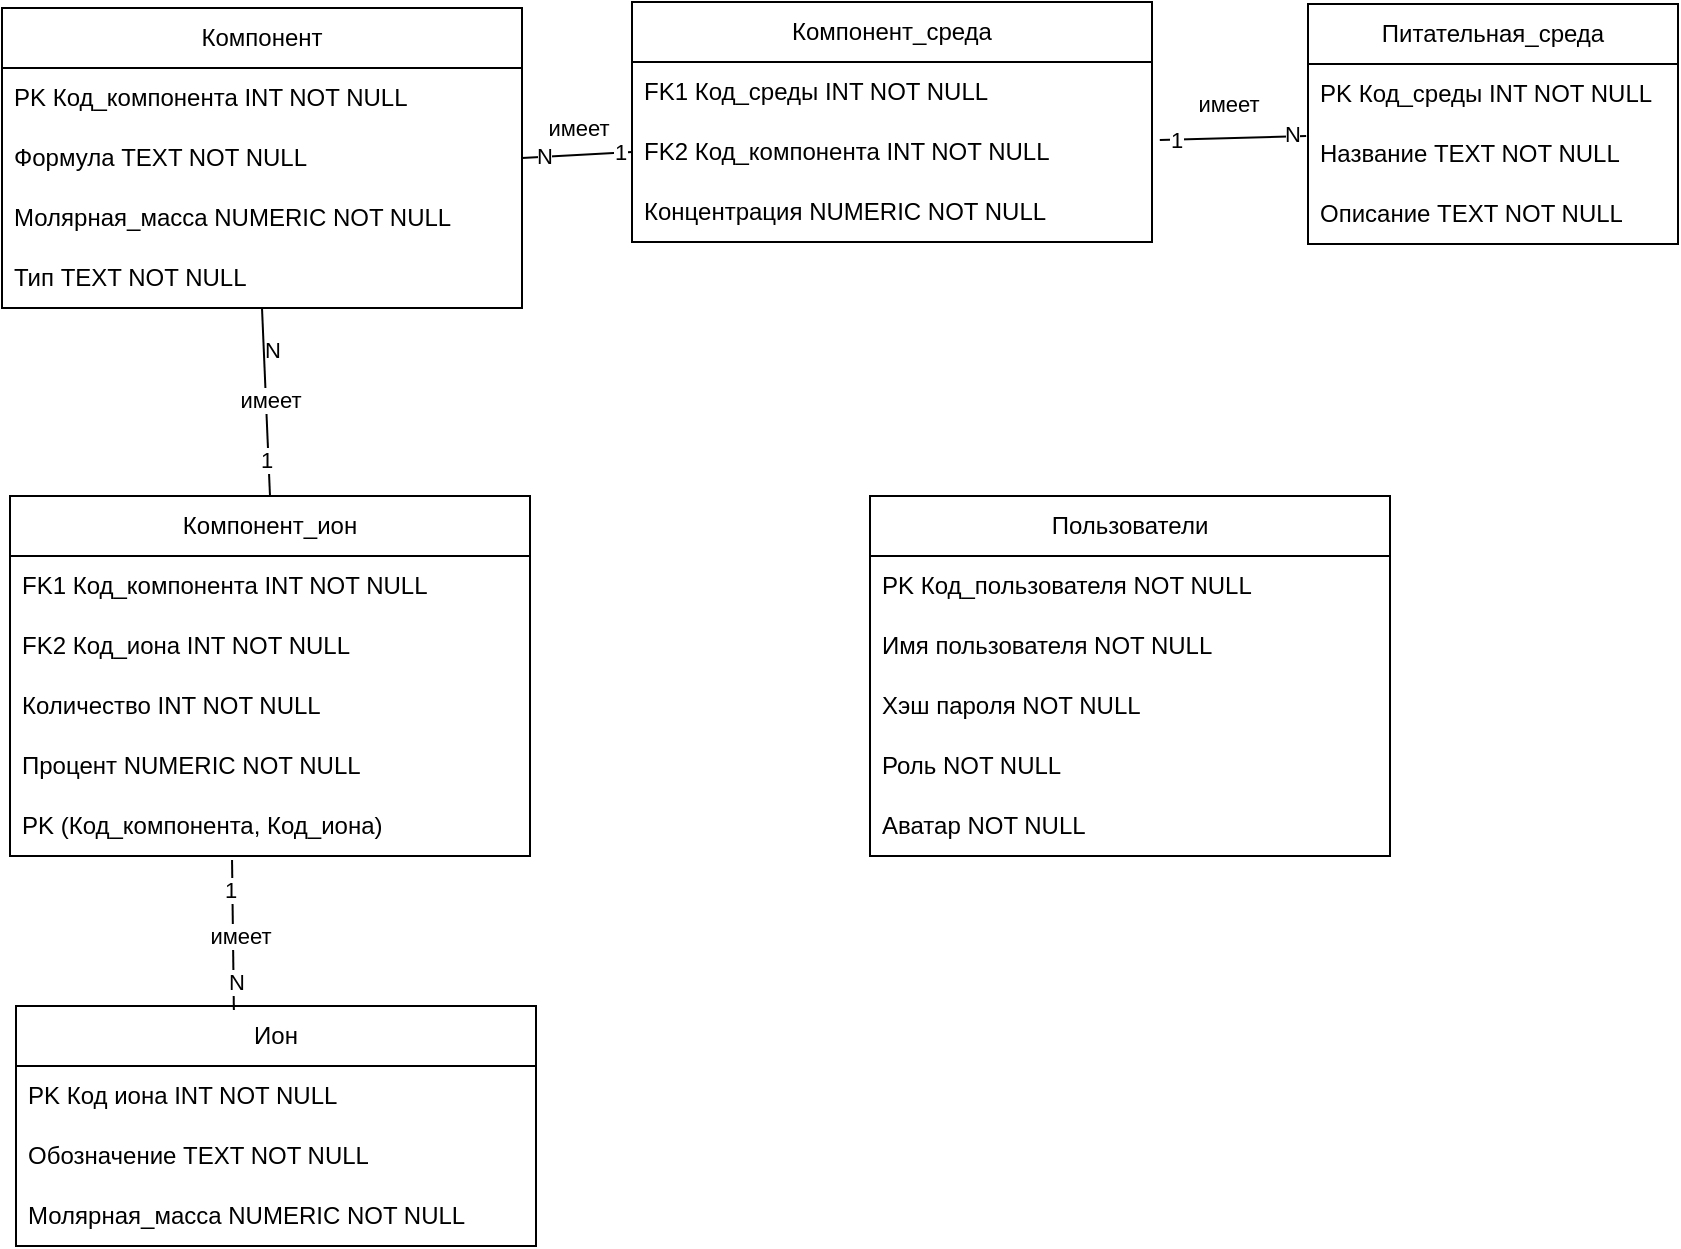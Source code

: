 <mxfile version="24.4.8" type="github">
  <diagram name="Page-1" id="UjCzz5jqUncTw9lYgrgC">
    <mxGraphModel dx="2049" dy="1116" grid="0" gridSize="10" guides="0" tooltips="1" connect="1" arrows="1" fold="1" page="1" pageScale="1" pageWidth="850" pageHeight="1100" math="0" shadow="0">
      <root>
        <mxCell id="0" />
        <mxCell id="1" parent="0" />
        <mxCell id="sDzUgQUhH_i5pspMeu1I-30" value="Ион" style="swimlane;fontStyle=0;childLayout=stackLayout;horizontal=1;startSize=30;horizontalStack=0;resizeParent=1;resizeParentMax=0;resizeLast=0;collapsible=1;marginBottom=0;whiteSpace=wrap;html=1;" parent="1" vertex="1">
          <mxGeometry x="14" y="547" width="260" height="120" as="geometry" />
        </mxCell>
        <mxCell id="sDzUgQUhH_i5pspMeu1I-31" value="PK Код иона INT NOT NULL" style="text;strokeColor=none;fillColor=none;align=left;verticalAlign=middle;spacingLeft=4;spacingRight=4;overflow=hidden;points=[[0,0.5],[1,0.5]];portConstraint=eastwest;rotatable=0;whiteSpace=wrap;html=1;" parent="sDzUgQUhH_i5pspMeu1I-30" vertex="1">
          <mxGeometry y="30" width="260" height="30" as="geometry" />
        </mxCell>
        <mxCell id="sDzUgQUhH_i5pspMeu1I-32" value="&lt;div&gt;Обозначение TEXT NOT NULL&lt;br&gt;&lt;/div&gt;" style="text;strokeColor=none;fillColor=none;align=left;verticalAlign=middle;spacingLeft=4;spacingRight=4;overflow=hidden;points=[[0,0.5],[1,0.5]];portConstraint=eastwest;rotatable=0;whiteSpace=wrap;html=1;" parent="sDzUgQUhH_i5pspMeu1I-30" vertex="1">
          <mxGeometry y="60" width="260" height="30" as="geometry" />
        </mxCell>
        <mxCell id="sDzUgQUhH_i5pspMeu1I-33" value="Молярная_масса NUMERIC NOT NULL" style="text;strokeColor=none;fillColor=none;align=left;verticalAlign=middle;spacingLeft=4;spacingRight=4;overflow=hidden;points=[[0,0.5],[1,0.5]];portConstraint=eastwest;rotatable=0;whiteSpace=wrap;html=1;" parent="sDzUgQUhH_i5pspMeu1I-30" vertex="1">
          <mxGeometry y="90" width="260" height="30" as="geometry" />
        </mxCell>
        <mxCell id="sDzUgQUhH_i5pspMeu1I-35" value="Питательная_среда" style="swimlane;fontStyle=0;childLayout=stackLayout;horizontal=1;startSize=30;horizontalStack=0;resizeParent=1;resizeParentMax=0;resizeLast=0;collapsible=1;marginBottom=0;whiteSpace=wrap;html=1;" parent="1" vertex="1">
          <mxGeometry x="660" y="46" width="185" height="120" as="geometry" />
        </mxCell>
        <mxCell id="sDzUgQUhH_i5pspMeu1I-36" value="PK Код_среды INT NOT NULL" style="text;strokeColor=none;fillColor=none;align=left;verticalAlign=middle;spacingLeft=4;spacingRight=4;overflow=hidden;points=[[0,0.5],[1,0.5]];portConstraint=eastwest;rotatable=0;whiteSpace=wrap;html=1;" parent="sDzUgQUhH_i5pspMeu1I-35" vertex="1">
          <mxGeometry y="30" width="185" height="30" as="geometry" />
        </mxCell>
        <mxCell id="sDzUgQUhH_i5pspMeu1I-37" value="Название TEXT NOT NULL" style="text;strokeColor=none;fillColor=none;align=left;verticalAlign=middle;spacingLeft=4;spacingRight=4;overflow=hidden;points=[[0,0.5],[1,0.5]];portConstraint=eastwest;rotatable=0;whiteSpace=wrap;html=1;" parent="sDzUgQUhH_i5pspMeu1I-35" vertex="1">
          <mxGeometry y="60" width="185" height="30" as="geometry" />
        </mxCell>
        <mxCell id="sDzUgQUhH_i5pspMeu1I-38" value="Описание TEXT NOT NULL" style="text;strokeColor=none;fillColor=none;align=left;verticalAlign=middle;spacingLeft=4;spacingRight=4;overflow=hidden;points=[[0,0.5],[1,0.5]];portConstraint=eastwest;rotatable=0;whiteSpace=wrap;html=1;" parent="sDzUgQUhH_i5pspMeu1I-35" vertex="1">
          <mxGeometry y="90" width="185" height="30" as="geometry" />
        </mxCell>
        <mxCell id="sDzUgQUhH_i5pspMeu1I-39" value="Компонент" style="swimlane;fontStyle=0;childLayout=stackLayout;horizontal=1;startSize=30;horizontalStack=0;resizeParent=1;resizeParentMax=0;resizeLast=0;collapsible=1;marginBottom=0;whiteSpace=wrap;html=1;" parent="1" vertex="1">
          <mxGeometry x="7" y="48" width="260" height="150" as="geometry" />
        </mxCell>
        <mxCell id="sDzUgQUhH_i5pspMeu1I-40" value="&lt;div&gt;PK Код_компонента INT NOT NULL&lt;/div&gt;" style="text;strokeColor=none;fillColor=none;align=left;verticalAlign=middle;spacingLeft=4;spacingRight=4;overflow=hidden;points=[[0,0.5],[1,0.5]];portConstraint=eastwest;rotatable=0;whiteSpace=wrap;html=1;" parent="sDzUgQUhH_i5pspMeu1I-39" vertex="1">
          <mxGeometry y="30" width="260" height="30" as="geometry" />
        </mxCell>
        <mxCell id="sDzUgQUhH_i5pspMeu1I-43" value="Формула TEXT NOT NULL" style="text;strokeColor=none;fillColor=none;align=left;verticalAlign=middle;spacingLeft=4;spacingRight=4;overflow=hidden;points=[[0,0.5],[1,0.5]];portConstraint=eastwest;rotatable=0;whiteSpace=wrap;html=1;" parent="sDzUgQUhH_i5pspMeu1I-39" vertex="1">
          <mxGeometry y="60" width="260" height="30" as="geometry" />
        </mxCell>
        <mxCell id="sDzUgQUhH_i5pspMeu1I-44" value="Молярная_масса NUMERIC NOT NULL" style="text;strokeColor=none;fillColor=none;align=left;verticalAlign=middle;spacingLeft=4;spacingRight=4;overflow=hidden;points=[[0,0.5],[1,0.5]];portConstraint=eastwest;rotatable=0;whiteSpace=wrap;html=1;" parent="sDzUgQUhH_i5pspMeu1I-39" vertex="1">
          <mxGeometry y="90" width="260" height="30" as="geometry" />
        </mxCell>
        <mxCell id="Un42Izq9luzZPMItWeDX-1" value="Тип TEXT NOT NULL" style="text;strokeColor=none;fillColor=none;align=left;verticalAlign=middle;spacingLeft=4;spacingRight=4;overflow=hidden;points=[[0,0.5],[1,0.5]];portConstraint=eastwest;rotatable=0;whiteSpace=wrap;html=1;" vertex="1" parent="sDzUgQUhH_i5pspMeu1I-39">
          <mxGeometry y="120" width="260" height="30" as="geometry" />
        </mxCell>
        <mxCell id="sDzUgQUhH_i5pspMeu1I-45" value="Пользователи" style="swimlane;fontStyle=0;childLayout=stackLayout;horizontal=1;startSize=30;horizontalStack=0;resizeParent=1;resizeParentMax=0;resizeLast=0;collapsible=1;marginBottom=0;whiteSpace=wrap;html=1;" parent="1" vertex="1">
          <mxGeometry x="441" y="292" width="260" height="180" as="geometry" />
        </mxCell>
        <mxCell id="sDzUgQUhH_i5pspMeu1I-46" value="PK Код_пользователя NOT NULL" style="text;strokeColor=none;fillColor=none;align=left;verticalAlign=middle;spacingLeft=4;spacingRight=4;overflow=hidden;points=[[0,0.5],[1,0.5]];portConstraint=eastwest;rotatable=0;whiteSpace=wrap;html=1;" parent="sDzUgQUhH_i5pspMeu1I-45" vertex="1">
          <mxGeometry y="30" width="260" height="30" as="geometry" />
        </mxCell>
        <mxCell id="sDzUgQUhH_i5pspMeu1I-47" value="Имя пользователя NOT NULL" style="text;strokeColor=none;fillColor=none;align=left;verticalAlign=middle;spacingLeft=4;spacingRight=4;overflow=hidden;points=[[0,0.5],[1,0.5]];portConstraint=eastwest;rotatable=0;whiteSpace=wrap;html=1;" parent="sDzUgQUhH_i5pspMeu1I-45" vertex="1">
          <mxGeometry y="60" width="260" height="30" as="geometry" />
        </mxCell>
        <mxCell id="sDzUgQUhH_i5pspMeu1I-48" value="Хэш пароля NOT NULL" style="text;strokeColor=none;fillColor=none;align=left;verticalAlign=middle;spacingLeft=4;spacingRight=4;overflow=hidden;points=[[0,0.5],[1,0.5]];portConstraint=eastwest;rotatable=0;whiteSpace=wrap;html=1;" parent="sDzUgQUhH_i5pspMeu1I-45" vertex="1">
          <mxGeometry y="90" width="260" height="30" as="geometry" />
        </mxCell>
        <mxCell id="sDzUgQUhH_i5pspMeu1I-49" value="Роль NOT NULL" style="text;strokeColor=none;fillColor=none;align=left;verticalAlign=middle;spacingLeft=4;spacingRight=4;overflow=hidden;points=[[0,0.5],[1,0.5]];portConstraint=eastwest;rotatable=0;whiteSpace=wrap;html=1;" parent="sDzUgQUhH_i5pspMeu1I-45" vertex="1">
          <mxGeometry y="120" width="260" height="30" as="geometry" />
        </mxCell>
        <mxCell id="sDzUgQUhH_i5pspMeu1I-50" value="Аватар NOT NULL" style="text;strokeColor=none;fillColor=none;align=left;verticalAlign=middle;spacingLeft=4;spacingRight=4;overflow=hidden;points=[[0,0.5],[1,0.5]];portConstraint=eastwest;rotatable=0;whiteSpace=wrap;html=1;" parent="sDzUgQUhH_i5pspMeu1I-45" vertex="1">
          <mxGeometry y="150" width="260" height="30" as="geometry" />
        </mxCell>
        <mxCell id="Un42Izq9luzZPMItWeDX-2" value="Компонент_ион" style="swimlane;fontStyle=0;childLayout=stackLayout;horizontal=1;startSize=30;horizontalStack=0;resizeParent=1;resizeParentMax=0;resizeLast=0;collapsible=1;marginBottom=0;whiteSpace=wrap;html=1;" vertex="1" parent="1">
          <mxGeometry x="11" y="292" width="260" height="180" as="geometry" />
        </mxCell>
        <mxCell id="Un42Izq9luzZPMItWeDX-3" value="&lt;div&gt;FK1 Код_компонента INT NOT NULL&lt;/div&gt;" style="text;strokeColor=none;fillColor=none;align=left;verticalAlign=middle;spacingLeft=4;spacingRight=4;overflow=hidden;points=[[0,0.5],[1,0.5]];portConstraint=eastwest;rotatable=0;whiteSpace=wrap;html=1;" vertex="1" parent="Un42Izq9luzZPMItWeDX-2">
          <mxGeometry y="30" width="260" height="30" as="geometry" />
        </mxCell>
        <mxCell id="Un42Izq9luzZPMItWeDX-7" value="&lt;div&gt;FK2 Код_иона INT NOT NULL&lt;/div&gt;" style="text;strokeColor=none;fillColor=none;align=left;verticalAlign=middle;spacingLeft=4;spacingRight=4;overflow=hidden;points=[[0,0.5],[1,0.5]];portConstraint=eastwest;rotatable=0;whiteSpace=wrap;html=1;" vertex="1" parent="Un42Izq9luzZPMItWeDX-2">
          <mxGeometry y="60" width="260" height="30" as="geometry" />
        </mxCell>
        <mxCell id="Un42Izq9luzZPMItWeDX-5" value="Количество INT NOT NULL" style="text;strokeColor=none;fillColor=none;align=left;verticalAlign=middle;spacingLeft=4;spacingRight=4;overflow=hidden;points=[[0,0.5],[1,0.5]];portConstraint=eastwest;rotatable=0;whiteSpace=wrap;html=1;" vertex="1" parent="Un42Izq9luzZPMItWeDX-2">
          <mxGeometry y="90" width="260" height="30" as="geometry" />
        </mxCell>
        <mxCell id="Un42Izq9luzZPMItWeDX-6" value="Процент NUMERIC NOT NULL" style="text;strokeColor=none;fillColor=none;align=left;verticalAlign=middle;spacingLeft=4;spacingRight=4;overflow=hidden;points=[[0,0.5],[1,0.5]];portConstraint=eastwest;rotatable=0;whiteSpace=wrap;html=1;" vertex="1" parent="Un42Izq9luzZPMItWeDX-2">
          <mxGeometry y="120" width="260" height="30" as="geometry" />
        </mxCell>
        <mxCell id="Un42Izq9luzZPMItWeDX-8" value="&lt;div&gt;PK (Код_компонента, Код_иона)&lt;br&gt;&lt;/div&gt;" style="text;strokeColor=none;fillColor=none;align=left;verticalAlign=middle;spacingLeft=4;spacingRight=4;overflow=hidden;points=[[0,0.5],[1,0.5]];portConstraint=eastwest;rotatable=0;whiteSpace=wrap;html=1;" vertex="1" parent="Un42Izq9luzZPMItWeDX-2">
          <mxGeometry y="150" width="260" height="30" as="geometry" />
        </mxCell>
        <mxCell id="Un42Izq9luzZPMItWeDX-9" value="" style="endArrow=none;html=1;rounded=0;entryX=0.5;entryY=1;entryDx=0;entryDy=0;exitX=0.5;exitY=0;exitDx=0;exitDy=0;" edge="1" parent="1" source="Un42Izq9luzZPMItWeDX-2" target="sDzUgQUhH_i5pspMeu1I-39">
          <mxGeometry width="50" height="50" relative="1" as="geometry">
            <mxPoint x="187" y="269" as="sourcePoint" />
            <mxPoint x="214" y="231" as="targetPoint" />
          </mxGeometry>
        </mxCell>
        <mxCell id="Un42Izq9luzZPMItWeDX-10" value="1" style="edgeLabel;html=1;align=center;verticalAlign=middle;resizable=0;points=[];" vertex="1" connectable="0" parent="Un42Izq9luzZPMItWeDX-9">
          <mxGeometry x="-0.611" y="1" relative="1" as="geometry">
            <mxPoint as="offset" />
          </mxGeometry>
        </mxCell>
        <mxCell id="Un42Izq9luzZPMItWeDX-11" value="N" style="edgeLabel;html=1;align=center;verticalAlign=middle;resizable=0;points=[];" vertex="1" connectable="0" parent="Un42Izq9luzZPMItWeDX-9">
          <mxGeometry x="0.564" y="-4" relative="1" as="geometry">
            <mxPoint as="offset" />
          </mxGeometry>
        </mxCell>
        <mxCell id="Un42Izq9luzZPMItWeDX-24" value="имеет" style="edgeLabel;html=1;align=center;verticalAlign=middle;resizable=0;points=[];" vertex="1" connectable="0" parent="Un42Izq9luzZPMItWeDX-9">
          <mxGeometry x="0.019" y="-2" relative="1" as="geometry">
            <mxPoint as="offset" />
          </mxGeometry>
        </mxCell>
        <mxCell id="Un42Izq9luzZPMItWeDX-12" value="" style="endArrow=none;html=1;rounded=0;exitX=0.419;exitY=0.017;exitDx=0;exitDy=0;exitPerimeter=0;entryX=0.427;entryY=1.067;entryDx=0;entryDy=0;entryPerimeter=0;" edge="1" parent="1" source="sDzUgQUhH_i5pspMeu1I-30" target="Un42Izq9luzZPMItWeDX-8">
          <mxGeometry width="50" height="50" relative="1" as="geometry">
            <mxPoint x="171" y="541" as="sourcePoint" />
            <mxPoint x="219" y="491" as="targetPoint" />
          </mxGeometry>
        </mxCell>
        <mxCell id="Un42Izq9luzZPMItWeDX-13" value="1" style="edgeLabel;html=1;align=center;verticalAlign=middle;resizable=0;points=[];" vertex="1" connectable="0" parent="Un42Izq9luzZPMItWeDX-12">
          <mxGeometry x="0.618" y="1" relative="1" as="geometry">
            <mxPoint as="offset" />
          </mxGeometry>
        </mxCell>
        <mxCell id="Un42Izq9luzZPMItWeDX-14" value="N" style="edgeLabel;html=1;align=center;verticalAlign=middle;resizable=0;points=[];" vertex="1" connectable="0" parent="Un42Izq9luzZPMItWeDX-12">
          <mxGeometry x="-0.617" y="-1" relative="1" as="geometry">
            <mxPoint as="offset" />
          </mxGeometry>
        </mxCell>
        <mxCell id="Un42Izq9luzZPMItWeDX-25" value="имеет" style="edgeLabel;html=1;align=center;verticalAlign=middle;resizable=0;points=[];" vertex="1" connectable="0" parent="Un42Izq9luzZPMItWeDX-12">
          <mxGeometry x="-0.013" y="-3" relative="1" as="geometry">
            <mxPoint as="offset" />
          </mxGeometry>
        </mxCell>
        <mxCell id="Un42Izq9luzZPMItWeDX-15" value="Компонент_среда" style="swimlane;fontStyle=0;childLayout=stackLayout;horizontal=1;startSize=30;horizontalStack=0;resizeParent=1;resizeParentMax=0;resizeLast=0;collapsible=1;marginBottom=0;whiteSpace=wrap;html=1;" vertex="1" parent="1">
          <mxGeometry x="322" y="45" width="260" height="120" as="geometry" />
        </mxCell>
        <mxCell id="Un42Izq9luzZPMItWeDX-20" value="&lt;div&gt;FK1 Код_среды INT NOT NULL&lt;/div&gt;" style="text;strokeColor=none;fillColor=none;align=left;verticalAlign=middle;spacingLeft=4;spacingRight=4;overflow=hidden;points=[[0,0.5],[1,0.5]];portConstraint=eastwest;rotatable=0;whiteSpace=wrap;html=1;" vertex="1" parent="Un42Izq9luzZPMItWeDX-15">
          <mxGeometry y="30" width="260" height="30" as="geometry" />
        </mxCell>
        <mxCell id="Un42Izq9luzZPMItWeDX-19" value="&lt;div&gt;FK2 Код_компонента INT NOT NULL&lt;/div&gt;" style="text;strokeColor=none;fillColor=none;align=left;verticalAlign=middle;spacingLeft=4;spacingRight=4;overflow=hidden;points=[[0,0.5],[1,0.5]];portConstraint=eastwest;rotatable=0;whiteSpace=wrap;html=1;" vertex="1" parent="Un42Izq9luzZPMItWeDX-15">
          <mxGeometry y="60" width="260" height="30" as="geometry" />
        </mxCell>
        <mxCell id="Un42Izq9luzZPMItWeDX-22" value="Концентрация NUMERIC NOT NULL" style="text;strokeColor=none;fillColor=none;align=left;verticalAlign=middle;spacingLeft=4;spacingRight=4;overflow=hidden;points=[[0,0.5],[1,0.5]];portConstraint=eastwest;rotatable=0;whiteSpace=wrap;html=1;" vertex="1" parent="Un42Izq9luzZPMItWeDX-15">
          <mxGeometry y="90" width="260" height="30" as="geometry" />
        </mxCell>
        <mxCell id="Un42Izq9luzZPMItWeDX-26" value="" style="endArrow=none;html=1;rounded=0;exitX=1;exitY=0.5;exitDx=0;exitDy=0;entryX=0;entryY=0.5;entryDx=0;entryDy=0;" edge="1" parent="1" source="sDzUgQUhH_i5pspMeu1I-43" target="Un42Izq9luzZPMItWeDX-19">
          <mxGeometry width="50" height="50" relative="1" as="geometry">
            <mxPoint x="268" y="132" as="sourcePoint" />
            <mxPoint x="318" y="82" as="targetPoint" />
          </mxGeometry>
        </mxCell>
        <mxCell id="Un42Izq9luzZPMItWeDX-27" value="N" style="edgeLabel;html=1;align=center;verticalAlign=middle;resizable=0;points=[];" vertex="1" connectable="0" parent="Un42Izq9luzZPMItWeDX-26">
          <mxGeometry x="-0.627" y="1" relative="1" as="geometry">
            <mxPoint as="offset" />
          </mxGeometry>
        </mxCell>
        <mxCell id="Un42Izq9luzZPMItWeDX-28" value="1" style="edgeLabel;html=1;align=center;verticalAlign=middle;resizable=0;points=[];" vertex="1" connectable="0" parent="Un42Izq9luzZPMItWeDX-26">
          <mxGeometry x="0.769" y="1" relative="1" as="geometry">
            <mxPoint as="offset" />
          </mxGeometry>
        </mxCell>
        <mxCell id="Un42Izq9luzZPMItWeDX-29" value="имеет" style="edgeLabel;html=1;align=center;verticalAlign=middle;resizable=0;points=[];" vertex="1" connectable="0" parent="Un42Izq9luzZPMItWeDX-26">
          <mxGeometry x="0.039" y="-1" relative="1" as="geometry">
            <mxPoint x="-1" y="-15" as="offset" />
          </mxGeometry>
        </mxCell>
        <mxCell id="Un42Izq9luzZPMItWeDX-30" value="" style="endArrow=none;html=1;rounded=0;exitX=1.015;exitY=0.3;exitDx=0;exitDy=0;exitPerimeter=0;entryX=-0.005;entryY=0.2;entryDx=0;entryDy=0;entryPerimeter=0;" edge="1" parent="1" source="Un42Izq9luzZPMItWeDX-19" target="sDzUgQUhH_i5pspMeu1I-37">
          <mxGeometry width="50" height="50" relative="1" as="geometry">
            <mxPoint x="597" y="124" as="sourcePoint" />
            <mxPoint x="647" y="74" as="targetPoint" />
          </mxGeometry>
        </mxCell>
        <mxCell id="Un42Izq9luzZPMItWeDX-31" value="имеет" style="edgeLabel;html=1;align=center;verticalAlign=middle;resizable=0;points=[];" vertex="1" connectable="0" parent="Un42Izq9luzZPMItWeDX-30">
          <mxGeometry x="0.069" y="1" relative="1" as="geometry">
            <mxPoint x="-5" y="-16" as="offset" />
          </mxGeometry>
        </mxCell>
        <mxCell id="Un42Izq9luzZPMItWeDX-32" value="1" style="edgeLabel;html=1;align=center;verticalAlign=middle;resizable=0;points=[];" vertex="1" connectable="0" parent="Un42Izq9luzZPMItWeDX-30">
          <mxGeometry x="-0.79" relative="1" as="geometry">
            <mxPoint as="offset" />
          </mxGeometry>
        </mxCell>
        <mxCell id="Un42Izq9luzZPMItWeDX-33" value="N" style="edgeLabel;html=1;align=center;verticalAlign=middle;resizable=0;points=[];" vertex="1" connectable="0" parent="Un42Izq9luzZPMItWeDX-30">
          <mxGeometry x="0.788" y="1" relative="1" as="geometry">
            <mxPoint as="offset" />
          </mxGeometry>
        </mxCell>
      </root>
    </mxGraphModel>
  </diagram>
</mxfile>
